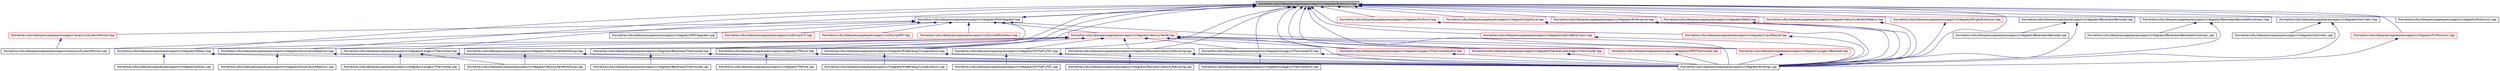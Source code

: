 digraph G
{
  edge [fontname="Helvetica",fontsize="10",labelfontname="Helvetica",labelfontsize="10"];
  node [fontname="Helvetica",fontsize="10",shape=record];
  Node1 [label="/home/travis/build/espressopp/espressopp/src/integrator/Extension.hpp",height=0.2,width=0.4,color="black", fillcolor="grey75", style="filled" fontcolor="black"];
  Node1 -> Node2 [dir="back",color="midnightblue",fontsize="10",style="solid",fontname="Helvetica"];
  Node2 [label="/home/travis/build/espressopp/espressopp/src/integrator/Adress.hpp",height=0.2,width=0.4,color="black", fillcolor="white", style="filled",URL="$Adress_8hpp.html"];
  Node2 -> Node3 [dir="back",color="midnightblue",fontsize="10",style="solid",fontname="Helvetica"];
  Node3 [label="/home/travis/build/espressopp/espressopp/src/integrator/Adress.cpp",height=0.2,width=0.4,color="black", fillcolor="white", style="filled",URL="$Adress_8cpp.html"];
  Node2 -> Node4 [dir="back",color="midnightblue",fontsize="10",style="solid",fontname="Helvetica"];
  Node4 [label="/home/travis/build/espressopp/espressopp/src/integrator/bindings.cpp",height=0.2,width=0.4,color="black", fillcolor="white", style="filled",URL="$integrator_2bindings_8cpp.html"];
  Node1 -> Node5 [dir="back",color="midnightblue",fontsize="10",style="solid",fontname="Helvetica"];
  Node5 [label="/home/travis/build/espressopp/espressopp/src/integrator/MDIntegrator.hpp",height=0.2,width=0.4,color="black", fillcolor="white", style="filled",URL="$MDIntegrator_8hpp.html"];
  Node5 -> Node6 [dir="back",color="midnightblue",fontsize="10",style="solid",fontname="Helvetica"];
  Node6 [label="/home/travis/build/espressopp/espressopp/src/analysis/SystemMonitor.hpp",height=0.2,width=0.4,color="red", fillcolor="white", style="filled",URL="$SystemMonitor_8hpp.html"];
  Node6 -> Node7 [dir="back",color="midnightblue",fontsize="10",style="solid",fontname="Helvetica"];
  Node7 [label="/home/travis/build/espressopp/espressopp/src/analysis/SystemMonitor.cpp",height=0.2,width=0.4,color="black", fillcolor="white", style="filled",URL="$SystemMonitor_8cpp.html"];
  Node5 -> Node7 [dir="back",color="midnightblue",fontsize="10",style="solid",fontname="Helvetica"];
  Node5 -> Node1 [dir="back",color="midnightblue",fontsize="10",style="solid",fontname="Helvetica"];
  Node5 -> Node8 [dir="back",color="midnightblue",fontsize="10",style="solid",fontname="Helvetica"];
  Node8 [label="/home/travis/build/espressopp/espressopp/src/integrator/VelocityVerlet.hpp",height=0.2,width=0.4,color="red", fillcolor="white", style="filled",URL="$VelocityVerlet_8hpp.html"];
  Node8 -> Node2 [dir="back",color="midnightblue",fontsize="10",style="solid",fontname="Helvetica"];
  Node8 -> Node9 [dir="back",color="midnightblue",fontsize="10",style="solid",fontname="Helvetica"];
  Node9 [label="/home/travis/build/espressopp/espressopp/src/integrator/AssociationReaction.hpp",height=0.2,width=0.4,color="black", fillcolor="white", style="filled",URL="$AssociationReaction_8hpp.html"];
  Node9 -> Node10 [dir="back",color="midnightblue",fontsize="10",style="solid",fontname="Helvetica"];
  Node10 [label="/home/travis/build/espressopp/espressopp/src/integrator/AssociationReaction.cpp",height=0.2,width=0.4,color="black", fillcolor="white", style="filled",URL="$AssociationReaction_8cpp.html"];
  Node9 -> Node4 [dir="back",color="midnightblue",fontsize="10",style="solid",fontname="Helvetica"];
  Node8 -> Node11 [dir="back",color="midnightblue",fontsize="10",style="solid",fontname="Helvetica"];
  Node11 [label="/home/travis/build/espressopp/espressopp/src/integrator/BerendsenThermostat.hpp",height=0.2,width=0.4,color="black", fillcolor="white", style="filled",URL="$BerendsenThermostat_8hpp.html"];
  Node11 -> Node12 [dir="back",color="midnightblue",fontsize="10",style="solid",fontname="Helvetica"];
  Node12 [label="/home/travis/build/espressopp/espressopp/src/integrator/BerendsenThermostat.cpp",height=0.2,width=0.4,color="black", fillcolor="white", style="filled",URL="$BerendsenThermostat_8cpp.html"];
  Node11 -> Node4 [dir="back",color="midnightblue",fontsize="10",style="solid",fontname="Helvetica"];
  Node8 -> Node4 [dir="back",color="midnightblue",fontsize="10",style="solid",fontname="Helvetica"];
  Node8 -> Node13 [dir="back",color="midnightblue",fontsize="10",style="solid",fontname="Helvetica"];
  Node13 [label="/home/travis/build/espressopp/espressopp/src/integrator/TDforce.hpp",height=0.2,width=0.4,color="black", fillcolor="white", style="filled",URL="$TDforce_8hpp.html"];
  Node13 -> Node4 [dir="back",color="midnightblue",fontsize="10",style="solid",fontname="Helvetica"];
  Node13 -> Node14 [dir="back",color="midnightblue",fontsize="10",style="solid",fontname="Helvetica"];
  Node14 [label="/home/travis/build/espressopp/espressopp/src/integrator/TDforce.cpp",height=0.2,width=0.4,color="black", fillcolor="white", style="filled",URL="$TDforce_8cpp.html"];
  Node8 -> Node15 [dir="back",color="midnightblue",fontsize="10",style="solid",fontname="Helvetica"];
  Node15 [label="/home/travis/build/espressopp/espressopp/src/integrator/FreeEnergyCompensation.hpp",height=0.2,width=0.4,color="black", fillcolor="white", style="filled",URL="$FreeEnergyCompensation_8hpp.html"];
  Node15 -> Node4 [dir="back",color="midnightblue",fontsize="10",style="solid",fontname="Helvetica"];
  Node15 -> Node16 [dir="back",color="midnightblue",fontsize="10",style="solid",fontname="Helvetica"];
  Node16 [label="/home/travis/build/espressopp/espressopp/src/integrator/FreeEnergyCompensation.cpp",height=0.2,width=0.4,color="black", fillcolor="white", style="filled",URL="$FreeEnergyCompensation_8cpp.html"];
  Node8 -> Node17 [dir="back",color="midnightblue",fontsize="10",style="solid",fontname="Helvetica"];
  Node17 [label="/home/travis/build/espressopp/espressopp/src/integrator/OnTheFlyFEC.hpp",height=0.2,width=0.4,color="black", fillcolor="white", style="filled",URL="$OnTheFlyFEC_8hpp.html"];
  Node17 -> Node4 [dir="back",color="midnightblue",fontsize="10",style="solid",fontname="Helvetica"];
  Node17 -> Node18 [dir="back",color="midnightblue",fontsize="10",style="solid",fontname="Helvetica"];
  Node18 [label="/home/travis/build/espressopp/espressopp/src/integrator/OnTheFlyFEC.cpp",height=0.2,width=0.4,color="black", fillcolor="white", style="filled",URL="$OnTheFlyFEC_8cpp.html"];
  Node8 -> Node19 [dir="back",color="midnightblue",fontsize="10",style="solid",fontname="Helvetica"];
  Node19 [label="/home/travis/build/espressopp/espressopp/src/integrator/StochasticVelocityRescaling.hpp",height=0.2,width=0.4,color="black", fillcolor="white", style="filled",URL="$StochasticVelocityRescaling_8hpp.html"];
  Node19 -> Node4 [dir="back",color="midnightblue",fontsize="10",style="solid",fontname="Helvetica"];
  Node19 -> Node20 [dir="back",color="midnightblue",fontsize="10",style="solid",fontname="Helvetica"];
  Node20 [label="/home/travis/build/espressopp/espressopp/src/integrator/StochasticVelocityRescaling.cpp",height=0.2,width=0.4,color="black", fillcolor="white", style="filled",URL="$StochasticVelocityRescaling_8cpp.html"];
  Node8 -> Node21 [dir="back",color="midnightblue",fontsize="10",style="solid",fontname="Helvetica"];
  Node21 [label="/home/travis/build/espressopp/espressopp/src/integrator/LangevinThermostat.hpp",height=0.2,width=0.4,color="black", fillcolor="white", style="filled",URL="$LangevinThermostat_8hpp.html"];
  Node21 -> Node4 [dir="back",color="midnightblue",fontsize="10",style="solid",fontname="Helvetica"];
  Node21 -> Node22 [dir="back",color="midnightblue",fontsize="10",style="solid",fontname="Helvetica"];
  Node22 [label="/home/travis/build/espressopp/espressopp/src/integrator/LangevinThermostat.cpp",height=0.2,width=0.4,color="black", fillcolor="white", style="filled",URL="$LangevinThermostat_8cpp.html"];
  Node21 -> Node23 [dir="back",color="midnightblue",fontsize="10",style="solid",fontname="Helvetica"];
  Node23 [label="/home/travis/build/espressopp/espressopp/src/integrator/VelocityVerletOnGroup.cpp",height=0.2,width=0.4,color="black", fillcolor="white", style="filled",URL="$VelocityVerletOnGroup_8cpp.html"];
  Node8 -> Node24 [dir="back",color="midnightblue",fontsize="10",style="solid",fontname="Helvetica"];
  Node24 [label="/home/travis/build/espressopp/espressopp/src/integrator/LangevinThermostat1D.hpp",height=0.2,width=0.4,color="black", fillcolor="white", style="filled",URL="$LangevinThermostat1D_8hpp.html"];
  Node24 -> Node4 [dir="back",color="midnightblue",fontsize="10",style="solid",fontname="Helvetica"];
  Node24 -> Node25 [dir="back",color="midnightblue",fontsize="10",style="solid",fontname="Helvetica"];
  Node25 [label="/home/travis/build/espressopp/espressopp/src/integrator/LangevinThermostat1D.cpp",height=0.2,width=0.4,color="black", fillcolor="white", style="filled",URL="$LangevinThermostat1D_8cpp.html"];
  Node8 -> Node26 [dir="back",color="midnightblue",fontsize="10",style="solid",fontname="Helvetica"];
  Node26 [label="/home/travis/build/espressopp/espressopp/src/integrator/LangevinThermostatHybrid.hpp",height=0.2,width=0.4,color="red", fillcolor="white", style="filled",URL="$LangevinThermostatHybrid_8hpp.html"];
  Node26 -> Node4 [dir="back",color="midnightblue",fontsize="10",style="solid",fontname="Helvetica"];
  Node8 -> Node27 [dir="back",color="midnightblue",fontsize="10",style="solid",fontname="Helvetica"];
  Node27 [label="/home/travis/build/espressopp/espressopp/src/integrator/GeneralizedLangevinThermostat.hpp",height=0.2,width=0.4,color="red", fillcolor="white", style="filled",URL="$GeneralizedLangevinThermostat_8hpp.html"];
  Node27 -> Node4 [dir="back",color="midnightblue",fontsize="10",style="solid",fontname="Helvetica"];
  Node8 -> Node28 [dir="back",color="midnightblue",fontsize="10",style="solid",fontname="Helvetica"];
  Node28 [label="/home/travis/build/espressopp/espressopp/src/integrator/DPDThermostat.hpp",height=0.2,width=0.4,color="red", fillcolor="white", style="filled",URL="$DPDThermostat_8hpp.html"];
  Node28 -> Node4 [dir="back",color="midnightblue",fontsize="10",style="solid",fontname="Helvetica"];
  Node8 -> Node29 [dir="back",color="midnightblue",fontsize="10",style="solid",fontname="Helvetica"];
  Node29 [label="/home/travis/build/espressopp/espressopp/src/integrator/LangevinBarostat.hpp",height=0.2,width=0.4,color="red", fillcolor="white", style="filled",URL="$LangevinBarostat_8hpp.html"];
  Node29 -> Node4 [dir="back",color="midnightblue",fontsize="10",style="solid",fontname="Helvetica"];
  Node5 -> Node4 [dir="back",color="midnightblue",fontsize="10",style="solid",fontname="Helvetica"];
  Node5 -> Node30 [dir="back",color="midnightblue",fontsize="10",style="solid",fontname="Helvetica"];
  Node30 [label="/home/travis/build/espressopp/espressopp/src/integrator/VelocityVerletOnGroup.hpp",height=0.2,width=0.4,color="black", fillcolor="white", style="filled",URL="$VelocityVerletOnGroup_8hpp.html"];
  Node30 -> Node4 [dir="back",color="midnightblue",fontsize="10",style="solid",fontname="Helvetica"];
  Node30 -> Node23 [dir="back",color="midnightblue",fontsize="10",style="solid",fontname="Helvetica"];
  Node5 -> Node31 [dir="back",color="midnightblue",fontsize="10",style="solid",fontname="Helvetica"];
  Node31 [label="/home/travis/build/espressopp/espressopp/src/integrator/MDIntegrator.cpp",height=0.2,width=0.4,color="black", fillcolor="white", style="filled",URL="$MDIntegrator_8cpp.html"];
  Node5 -> Node32 [dir="back",color="midnightblue",fontsize="10",style="solid",fontname="Helvetica"];
  Node32 [label="/home/travis/build/espressopp/espressopp/src/io/DumpXYZ.hpp",height=0.2,width=0.4,color="red", fillcolor="white", style="filled",URL="$DumpXYZ_8hpp.html"];
  Node5 -> Node33 [dir="back",color="midnightblue",fontsize="10",style="solid",fontname="Helvetica"];
  Node33 [label="/home/travis/build/espressopp/espressopp/src/io/DumpGRO.hpp",height=0.2,width=0.4,color="red", fillcolor="white", style="filled",URL="$DumpGRO_8hpp.html"];
  Node5 -> Node34 [dir="back",color="midnightblue",fontsize="10",style="solid",fontname="Helvetica"];
  Node34 [label="/home/travis/build/espressopp/espressopp/src/io/DumpGROAdress.hpp",height=0.2,width=0.4,color="red", fillcolor="white", style="filled",URL="$DumpGROAdress_8hpp.html"];
  Node1 -> Node9 [dir="back",color="midnightblue",fontsize="10",style="solid",fontname="Helvetica"];
  Node1 -> Node35 [dir="back",color="midnightblue",fontsize="10",style="solid",fontname="Helvetica"];
  Node35 [label="/home/travis/build/espressopp/espressopp/src/integrator/BerendsenBarostat.hpp",height=0.2,width=0.4,color="black", fillcolor="white", style="filled",URL="$BerendsenBarostat_8hpp.html"];
  Node35 -> Node36 [dir="back",color="midnightblue",fontsize="10",style="solid",fontname="Helvetica"];
  Node36 [label="/home/travis/build/espressopp/espressopp/src/integrator/BerendsenBarostat.cpp",height=0.2,width=0.4,color="black", fillcolor="white", style="filled",URL="$BerendsenBarostat_8cpp.html"];
  Node35 -> Node4 [dir="back",color="midnightblue",fontsize="10",style="solid",fontname="Helvetica"];
  Node1 -> Node37 [dir="back",color="midnightblue",fontsize="10",style="solid",fontname="Helvetica"];
  Node37 [label="/home/travis/build/espressopp/espressopp/src/integrator/BerendsenBarostatAnisotropic.hpp",height=0.2,width=0.4,color="black", fillcolor="white", style="filled",URL="$BerendsenBarostatAnisotropic_8hpp.html"];
  Node37 -> Node38 [dir="back",color="midnightblue",fontsize="10",style="solid",fontname="Helvetica"];
  Node38 [label="/home/travis/build/espressopp/espressopp/src/integrator/BerendsenBarostatAnisotropic.cpp",height=0.2,width=0.4,color="black", fillcolor="white", style="filled",URL="$BerendsenBarostatAnisotropic_8cpp.html"];
  Node37 -> Node4 [dir="back",color="midnightblue",fontsize="10",style="solid",fontname="Helvetica"];
  Node1 -> Node11 [dir="back",color="midnightblue",fontsize="10",style="solid",fontname="Helvetica"];
  Node1 -> Node4 [dir="back",color="midnightblue",fontsize="10",style="solid",fontname="Helvetica"];
  Node1 -> Node13 [dir="back",color="midnightblue",fontsize="10",style="solid",fontname="Helvetica"];
  Node1 -> Node15 [dir="back",color="midnightblue",fontsize="10",style="solid",fontname="Helvetica"];
  Node1 -> Node17 [dir="back",color="midnightblue",fontsize="10",style="solid",fontname="Helvetica"];
  Node1 -> Node39 [dir="back",color="midnightblue",fontsize="10",style="solid",fontname="Helvetica"];
  Node39 [label="/home/travis/build/espressopp/espressopp/src/integrator/Isokinetic.hpp",height=0.2,width=0.4,color="black", fillcolor="white", style="filled",URL="$Isokinetic_8hpp.html"];
  Node39 -> Node4 [dir="back",color="midnightblue",fontsize="10",style="solid",fontname="Helvetica"];
  Node39 -> Node40 [dir="back",color="midnightblue",fontsize="10",style="solid",fontname="Helvetica"];
  Node40 [label="/home/travis/build/espressopp/espressopp/src/integrator/Isokinetic.cpp",height=0.2,width=0.4,color="black", fillcolor="white", style="filled",URL="$Isokinetic_8cpp.html"];
  Node1 -> Node19 [dir="back",color="midnightblue",fontsize="10",style="solid",fontname="Helvetica"];
  Node1 -> Node21 [dir="back",color="midnightblue",fontsize="10",style="solid",fontname="Helvetica"];
  Node1 -> Node24 [dir="back",color="midnightblue",fontsize="10",style="solid",fontname="Helvetica"];
  Node1 -> Node26 [dir="back",color="midnightblue",fontsize="10",style="solid",fontname="Helvetica"];
  Node1 -> Node27 [dir="back",color="midnightblue",fontsize="10",style="solid",fontname="Helvetica"];
  Node1 -> Node28 [dir="back",color="midnightblue",fontsize="10",style="solid",fontname="Helvetica"];
  Node1 -> Node29 [dir="back",color="midnightblue",fontsize="10",style="solid",fontname="Helvetica"];
  Node1 -> Node41 [dir="back",color="midnightblue",fontsize="10",style="solid",fontname="Helvetica"];
  Node41 [label="/home/travis/build/espressopp/espressopp/src/integrator/FixPositions.hpp",height=0.2,width=0.4,color="red", fillcolor="white", style="filled",URL="$FixPositions_8hpp.html"];
  Node41 -> Node4 [dir="back",color="midnightblue",fontsize="10",style="solid",fontname="Helvetica"];
  Node1 -> Node42 [dir="back",color="midnightblue",fontsize="10",style="solid",fontname="Helvetica"];
  Node42 [label="/home/travis/build/espressopp/espressopp/src/integrator/LatticeBoltzmann.hpp",height=0.2,width=0.4,color="red", fillcolor="white", style="filled",URL="$LatticeBoltzmann_8hpp.html"];
  Node42 -> Node4 [dir="back",color="midnightblue",fontsize="10",style="solid",fontname="Helvetica"];
  Node1 -> Node43 [dir="back",color="midnightblue",fontsize="10",style="solid",fontname="Helvetica"];
  Node43 [label="/home/travis/build/espressopp/espressopp/src/integrator/LiquidGasLB.hpp",height=0.2,width=0.4,color="red", fillcolor="white", style="filled",URL="$LiquidGasLB_8hpp.html"];
  Node43 -> Node4 [dir="back",color="midnightblue",fontsize="10",style="solid",fontname="Helvetica"];
  Node1 -> Node44 [dir="back",color="midnightblue",fontsize="10",style="solid",fontname="Helvetica"];
  Node44 [label="/home/travis/build/espressopp/espressopp/src/integrator/ExtForce.hpp",height=0.2,width=0.4,color="red", fillcolor="white", style="filled",URL="$ExtForce_8hpp.html"];
  Node44 -> Node4 [dir="back",color="midnightblue",fontsize="10",style="solid",fontname="Helvetica"];
  Node1 -> Node45 [dir="back",color="midnightblue",fontsize="10",style="solid",fontname="Helvetica"];
  Node45 [label="/home/travis/build/espressopp/espressopp/src/integrator/CapForce.hpp",height=0.2,width=0.4,color="red", fillcolor="white", style="filled",URL="$CapForce_8hpp.html"];
  Node45 -> Node4 [dir="back",color="midnightblue",fontsize="10",style="solid",fontname="Helvetica"];
  Node1 -> Node46 [dir="back",color="midnightblue",fontsize="10",style="solid",fontname="Helvetica"];
  Node46 [label="/home/travis/build/espressopp/espressopp/src/integrator/ExtAnalyze.hpp",height=0.2,width=0.4,color="red", fillcolor="white", style="filled",URL="$ExtAnalyze_8hpp.html"];
  Node46 -> Node4 [dir="back",color="midnightblue",fontsize="10",style="solid",fontname="Helvetica"];
  Node1 -> Node47 [dir="back",color="midnightblue",fontsize="10",style="solid",fontname="Helvetica"];
  Node47 [label="/home/travis/build/espressopp/espressopp/src/integrator/Settle.hpp",height=0.2,width=0.4,color="red", fillcolor="white", style="filled",URL="$Settle_8hpp.html"];
  Node47 -> Node4 [dir="back",color="midnightblue",fontsize="10",style="solid",fontname="Helvetica"];
  Node1 -> Node48 [dir="back",color="midnightblue",fontsize="10",style="solid",fontname="Helvetica"];
  Node48 [label="/home/travis/build/espressopp/espressopp/src/integrator/VelocityVerletOnRadius.hpp",height=0.2,width=0.4,color="red", fillcolor="white", style="filled",URL="$VelocityVerletOnRadius_8hpp.html"];
  Node48 -> Node4 [dir="back",color="midnightblue",fontsize="10",style="solid",fontname="Helvetica"];
  Node1 -> Node49 [dir="back",color="midnightblue",fontsize="10",style="solid",fontname="Helvetica"];
  Node49 [label="/home/travis/build/espressopp/espressopp/src/integrator/EmptyExtension.hpp",height=0.2,width=0.4,color="red", fillcolor="white", style="filled",URL="$EmptyExtension_8hpp.html"];
  Node49 -> Node4 [dir="back",color="midnightblue",fontsize="10",style="solid",fontname="Helvetica"];
  Node1 -> Node50 [dir="back",color="midnightblue",fontsize="10",style="solid",fontname="Helvetica"];
  Node50 [label="/home/travis/build/espressopp/espressopp/src/integrator/Extension.cpp",height=0.2,width=0.4,color="black", fillcolor="white", style="filled",URL="$Extension_8cpp.html"];
}
